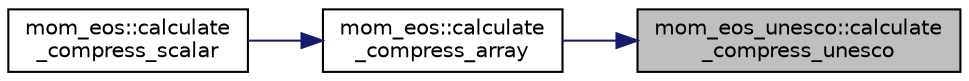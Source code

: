 digraph "mom_eos_unesco::calculate_compress_unesco"
{
 // INTERACTIVE_SVG=YES
 // LATEX_PDF_SIZE
  edge [fontname="Helvetica",fontsize="10",labelfontname="Helvetica",labelfontsize="10"];
  node [fontname="Helvetica",fontsize="10",shape=record];
  rankdir="RL";
  Node1 [label="mom_eos_unesco::calculate\l_compress_unesco",height=0.2,width=0.4,color="black", fillcolor="grey75", style="filled", fontcolor="black",tooltip="This subroutine computes the in situ density of sea water (rho) and the compressibility (drho/dp == C..."];
  Node1 -> Node2 [dir="back",color="midnightblue",fontsize="10",style="solid",fontname="Helvetica"];
  Node2 [label="mom_eos::calculate\l_compress_array",height=0.2,width=0.4,color="black", fillcolor="white", style="filled",URL="$namespacemom__eos.html#a5f971080e0f12a9c171738cd8800c71b",tooltip="Calls the appropriate subroutine to calculate the density and compressibility for 1-D array inputs."];
  Node2 -> Node3 [dir="back",color="midnightblue",fontsize="10",style="solid",fontname="Helvetica"];
  Node3 [label="mom_eos::calculate\l_compress_scalar",height=0.2,width=0.4,color="black", fillcolor="white", style="filled",URL="$namespacemom__eos.html#ad0986d800c26414dbd19d2b3a541e613",tooltip="Calculate density and compressibility for a scalar. This just promotes the scalar to an array with a ..."];
}
